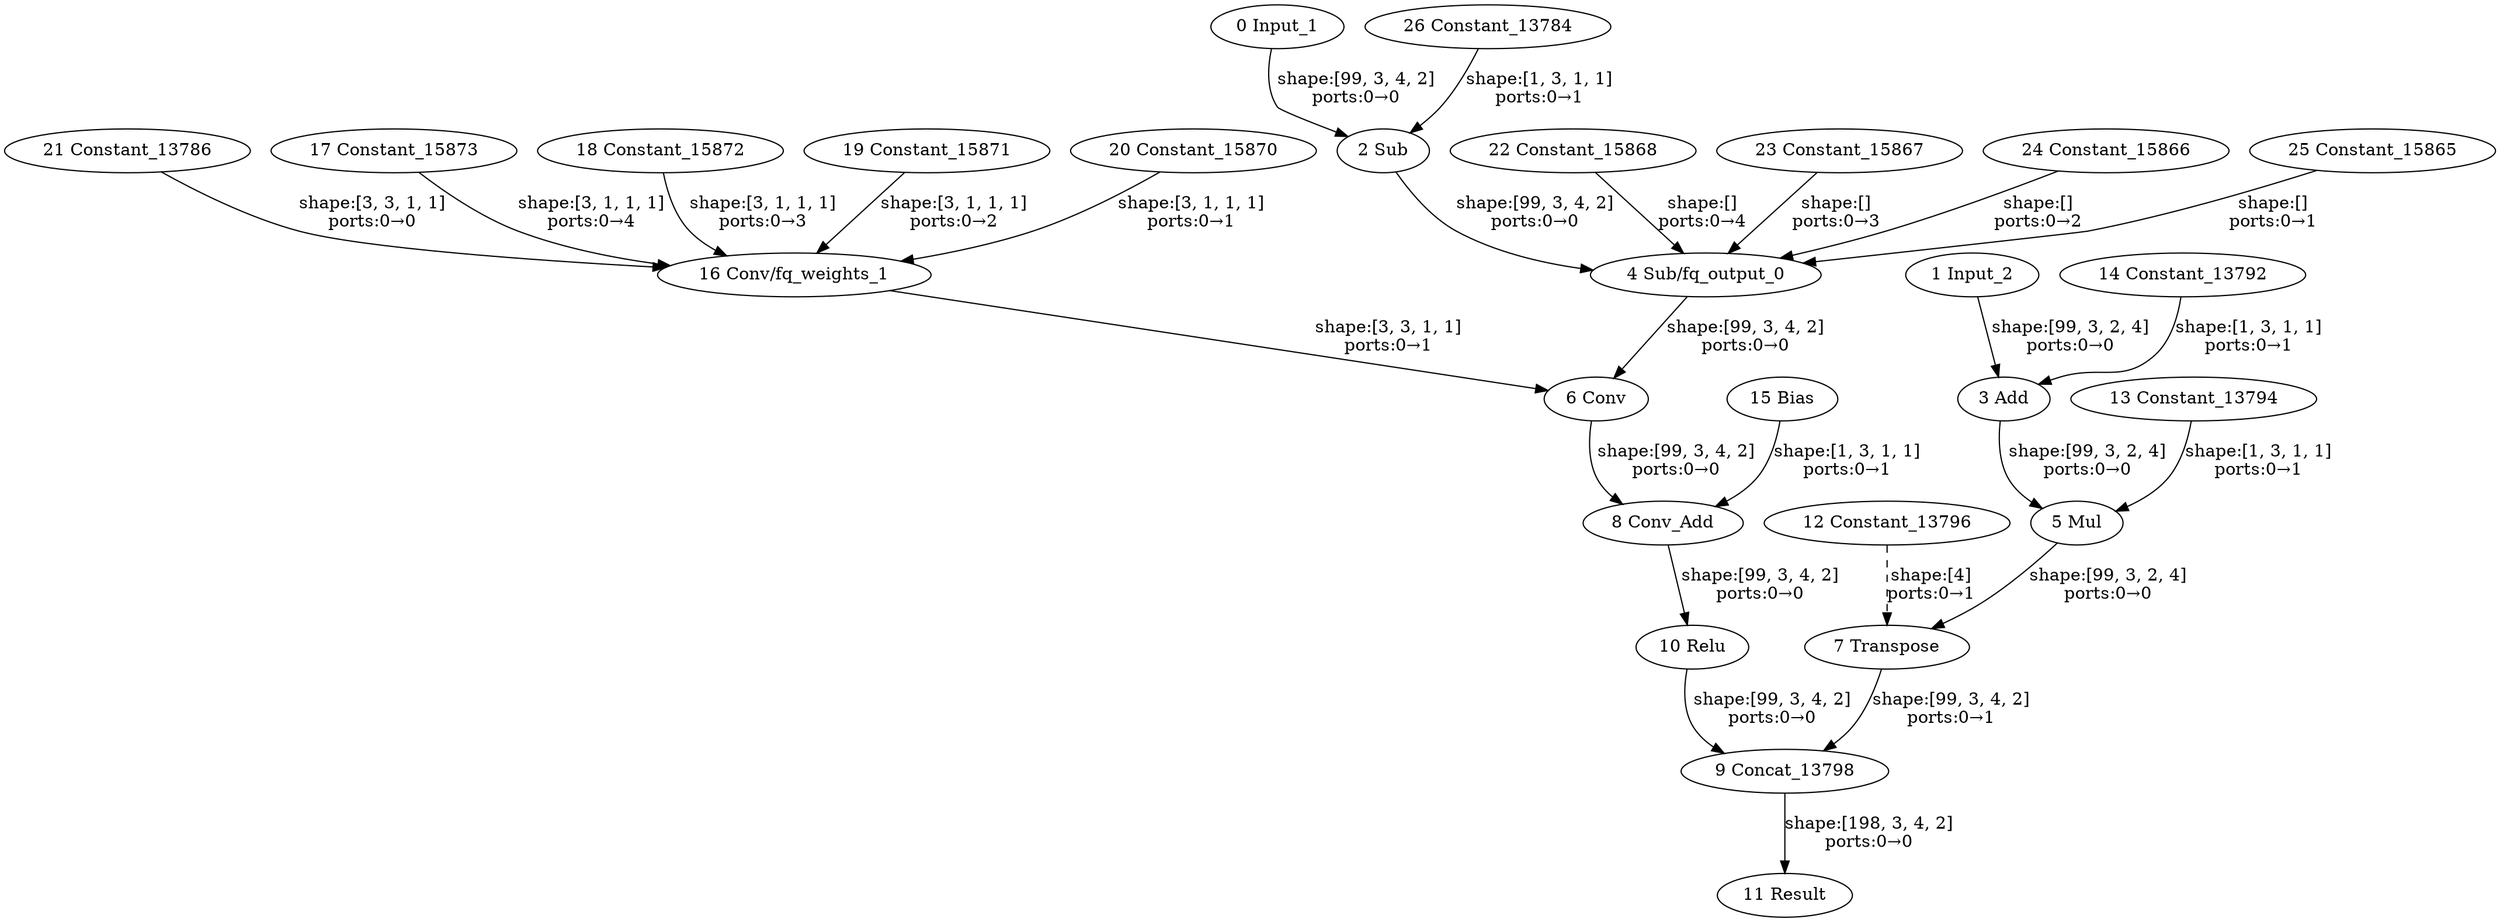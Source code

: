 strict digraph  {
"0 Input_1" [id=0, type=Parameter];
"1 Input_2" [id=1, type=Parameter];
"2 Sub" [id=2, type=Subtract];
"3 Add" [id=3, type=Add];
"4 Sub/fq_output_0" [id=4, type=FakeQuantize];
"5 Mul" [id=5, type=Multiply];
"6 Conv" [id=6, type=Convolution];
"7 Transpose" [id=7, type=Transpose];
"8 Conv_Add" [id=8, type=Add];
"9 Concat_13798" [id=9, type=Concat];
"10 Relu" [id=10, type=Relu];
"11 Result" [id=11, type=Result];
"12 Constant_13796" [id=12, type=Constant];
"13 Constant_13794" [id=13, type=Constant];
"14 Constant_13792" [id=14, type=Constant];
"15 Bias" [id=15, type=Constant];
"16 Conv/fq_weights_1" [id=16, type=FakeQuantize];
"17 Constant_15873" [id=17, type=Constant];
"18 Constant_15872" [id=18, type=Constant];
"19 Constant_15871" [id=19, type=Constant];
"20 Constant_15870" [id=20, type=Constant];
"21 Constant_13786" [id=21, type=Constant];
"22 Constant_15868" [id=22, type=Constant];
"23 Constant_15867" [id=23, type=Constant];
"24 Constant_15866" [id=24, type=Constant];
"25 Constant_15865" [id=25, type=Constant];
"26 Constant_13784" [id=26, type=Constant];
"0 Input_1" -> "2 Sub"  [label="shape:[99, 3, 4, 2]\nports:0→0", style=solid];
"1 Input_2" -> "3 Add"  [label="shape:[99, 3, 2, 4]\nports:0→0", style=solid];
"2 Sub" -> "4 Sub/fq_output_0"  [label="shape:[99, 3, 4, 2]\nports:0→0", style=solid];
"3 Add" -> "5 Mul"  [label="shape:[99, 3, 2, 4]\nports:0→0", style=solid];
"4 Sub/fq_output_0" -> "6 Conv"  [label="shape:[99, 3, 4, 2]\nports:0→0", style=solid];
"5 Mul" -> "7 Transpose"  [label="shape:[99, 3, 2, 4]\nports:0→0", style=solid];
"6 Conv" -> "8 Conv_Add"  [label="shape:[99, 3, 4, 2]\nports:0→0", style=solid];
"7 Transpose" -> "9 Concat_13798"  [label="shape:[99, 3, 4, 2]\nports:0→1", style=solid];
"8 Conv_Add" -> "10 Relu"  [label="shape:[99, 3, 4, 2]\nports:0→0", style=solid];
"9 Concat_13798" -> "11 Result"  [label="shape:[198, 3, 4, 2]\nports:0→0", style=solid];
"10 Relu" -> "9 Concat_13798"  [label="shape:[99, 3, 4, 2]\nports:0→0", style=solid];
"12 Constant_13796" -> "7 Transpose"  [label="shape:[4]\nports:0→1", style=dashed];
"13 Constant_13794" -> "5 Mul"  [label="shape:[1, 3, 1, 1]\nports:0→1", style=solid];
"14 Constant_13792" -> "3 Add"  [label="shape:[1, 3, 1, 1]\nports:0→1", style=solid];
"15 Bias" -> "8 Conv_Add"  [label="shape:[1, 3, 1, 1]\nports:0→1", style=solid];
"16 Conv/fq_weights_1" -> "6 Conv"  [label="shape:[3, 3, 1, 1]\nports:0→1", style=solid];
"17 Constant_15873" -> "16 Conv/fq_weights_1"  [label="shape:[3, 1, 1, 1]\nports:0→4", style=solid];
"18 Constant_15872" -> "16 Conv/fq_weights_1"  [label="shape:[3, 1, 1, 1]\nports:0→3", style=solid];
"19 Constant_15871" -> "16 Conv/fq_weights_1"  [label="shape:[3, 1, 1, 1]\nports:0→2", style=solid];
"20 Constant_15870" -> "16 Conv/fq_weights_1"  [label="shape:[3, 1, 1, 1]\nports:0→1", style=solid];
"21 Constant_13786" -> "16 Conv/fq_weights_1"  [label="shape:[3, 3, 1, 1]\nports:0→0", style=solid];
"22 Constant_15868" -> "4 Sub/fq_output_0"  [label="shape:[]\nports:0→4", style=solid];
"23 Constant_15867" -> "4 Sub/fq_output_0"  [label="shape:[]\nports:0→3", style=solid];
"24 Constant_15866" -> "4 Sub/fq_output_0"  [label="shape:[]\nports:0→2", style=solid];
"25 Constant_15865" -> "4 Sub/fq_output_0"  [label="shape:[]\nports:0→1", style=solid];
"26 Constant_13784" -> "2 Sub"  [label="shape:[1, 3, 1, 1]\nports:0→1", style=solid];
}
